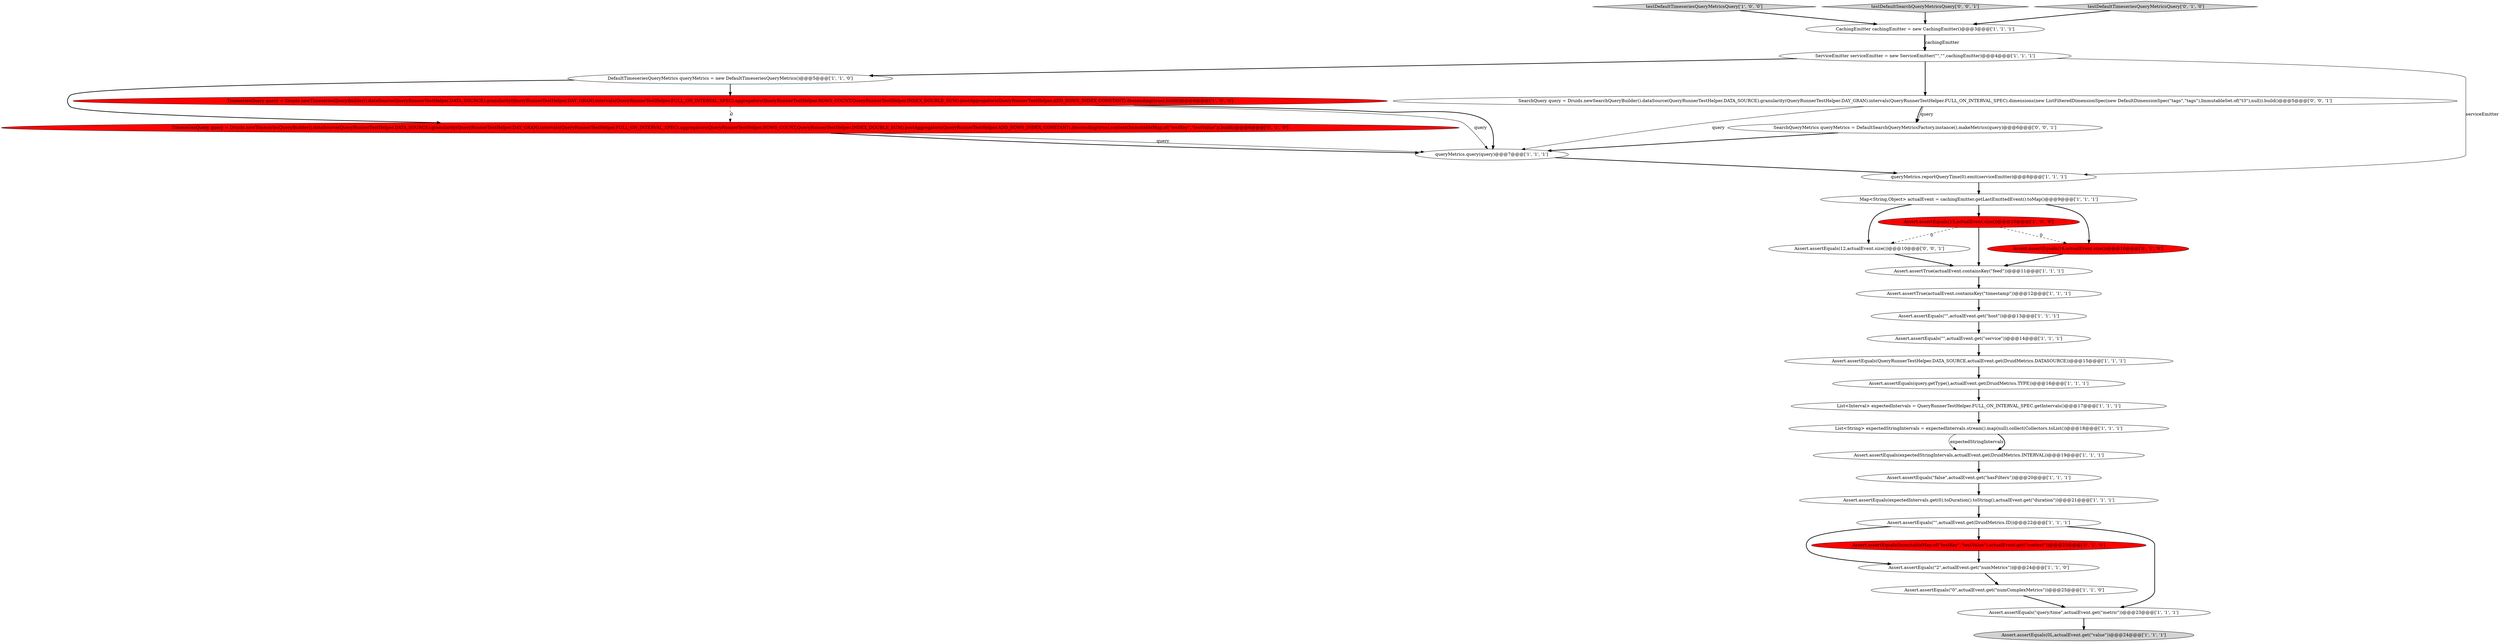 digraph {
28 [style = filled, label = "TimeseriesQuery query = Druids.newTimeseriesQueryBuilder().dataSource(QueryRunnerTestHelper.DATA_SOURCE).granularity(QueryRunnerTestHelper.DAY_GRAN).intervals(QueryRunnerTestHelper.FULL_ON_INTERVAL_SPEC).aggregators(QueryRunnerTestHelper.ROWS_COUNT,QueryRunnerTestHelper.INDEX_DOUBLE_SUM).postAggregators(QueryRunnerTestHelper.ADD_ROWS_INDEX_CONSTANT).descending(true).context(ImmutableMap.of(\"testKey\",\"testValue\")).build()@@@6@@@['0', '1', '0']", fillcolor = red, shape = ellipse image = "AAA1AAABBB2BBB"];
32 [style = filled, label = "Assert.assertEquals(12,actualEvent.size())@@@10@@@['0', '0', '1']", fillcolor = white, shape = ellipse image = "AAA0AAABBB3BBB"];
9 [style = filled, label = "Assert.assertTrue(actualEvent.containsKey(\"timestamp\"))@@@12@@@['1', '1', '1']", fillcolor = white, shape = ellipse image = "AAA0AAABBB1BBB"];
2 [style = filled, label = "Map<String,Object> actualEvent = cachingEmitter.getLastEmittedEvent().toMap()@@@9@@@['1', '1', '1']", fillcolor = white, shape = ellipse image = "AAA0AAABBB1BBB"];
4 [style = filled, label = "Assert.assertEquals(query.getType(),actualEvent.get(DruidMetrics.TYPE))@@@16@@@['1', '1', '1']", fillcolor = white, shape = ellipse image = "AAA0AAABBB1BBB"];
23 [style = filled, label = "Assert.assertEquals(0L,actualEvent.get(\"value\"))@@@24@@@['1', '1', '1']", fillcolor = lightgray, shape = ellipse image = "AAA0AAABBB1BBB"];
21 [style = filled, label = "Assert.assertEquals(\"0\",actualEvent.get(\"numComplexMetrics\"))@@@25@@@['1', '1', '0']", fillcolor = white, shape = ellipse image = "AAA0AAABBB1BBB"];
14 [style = filled, label = "Assert.assertEquals(\"\",actualEvent.get(\"host\"))@@@13@@@['1', '1', '1']", fillcolor = white, shape = ellipse image = "AAA0AAABBB1BBB"];
18 [style = filled, label = "DefaultTimeseriesQueryMetrics queryMetrics = new DefaultTimeseriesQueryMetrics()@@@5@@@['1', '1', '0']", fillcolor = white, shape = ellipse image = "AAA0AAABBB1BBB"];
8 [style = filled, label = "testDefaultTimeseriesQueryMetricsQuery['1', '0', '0']", fillcolor = lightgray, shape = diamond image = "AAA0AAABBB1BBB"];
30 [style = filled, label = "testDefaultSearchQueryMetricsQuery['0', '0', '1']", fillcolor = lightgray, shape = diamond image = "AAA0AAABBB3BBB"];
1 [style = filled, label = "ServiceEmitter serviceEmitter = new ServiceEmitter(\"\",\"\",cachingEmitter)@@@4@@@['1', '1', '1']", fillcolor = white, shape = ellipse image = "AAA0AAABBB1BBB"];
22 [style = filled, label = "Assert.assertEquals(\"2\",actualEvent.get(\"numMetrics\"))@@@24@@@['1', '1', '0']", fillcolor = white, shape = ellipse image = "AAA0AAABBB1BBB"];
26 [style = filled, label = "Assert.assertEquals(16,actualEvent.size())@@@10@@@['0', '1', '0']", fillcolor = red, shape = ellipse image = "AAA1AAABBB2BBB"];
3 [style = filled, label = "queryMetrics.query(query)@@@7@@@['1', '1', '1']", fillcolor = white, shape = ellipse image = "AAA0AAABBB1BBB"];
16 [style = filled, label = "Assert.assertTrue(actualEvent.containsKey(\"feed\"))@@@11@@@['1', '1', '1']", fillcolor = white, shape = ellipse image = "AAA0AAABBB1BBB"];
17 [style = filled, label = "Assert.assertEquals(\"query/time\",actualEvent.get(\"metric\"))@@@23@@@['1', '1', '1']", fillcolor = white, shape = ellipse image = "AAA0AAABBB1BBB"];
5 [style = filled, label = "Assert.assertEquals(QueryRunnerTestHelper.DATA_SOURCE,actualEvent.get(DruidMetrics.DATASOURCE))@@@15@@@['1', '1', '1']", fillcolor = white, shape = ellipse image = "AAA0AAABBB1BBB"];
24 [style = filled, label = "Assert.assertEquals(\"\",actualEvent.get(\"service\"))@@@14@@@['1', '1', '1']", fillcolor = white, shape = ellipse image = "AAA0AAABBB1BBB"];
31 [style = filled, label = "SearchQueryMetrics queryMetrics = DefaultSearchQueryMetricsFactory.instance().makeMetrics(query)@@@6@@@['0', '0', '1']", fillcolor = white, shape = ellipse image = "AAA0AAABBB3BBB"];
27 [style = filled, label = "Assert.assertEquals(ImmutableMap.of(\"testKey\",\"testValue\"),actualEvent.get(\"context\"))@@@23@@@['0', '1', '0']", fillcolor = red, shape = ellipse image = "AAA1AAABBB2BBB"];
10 [style = filled, label = "Assert.assertEquals(expectedIntervals.get(0).toDuration().toString(),actualEvent.get(\"duration\"))@@@21@@@['1', '1', '1']", fillcolor = white, shape = ellipse image = "AAA0AAABBB1BBB"];
19 [style = filled, label = "TimeseriesQuery query = Druids.newTimeseriesQueryBuilder().dataSource(QueryRunnerTestHelper.DATA_SOURCE).granularity(QueryRunnerTestHelper.DAY_GRAN).intervals(QueryRunnerTestHelper.FULL_ON_INTERVAL_SPEC).aggregators(QueryRunnerTestHelper.ROWS_COUNT,QueryRunnerTestHelper.INDEX_DOUBLE_SUM).postAggregators(QueryRunnerTestHelper.ADD_ROWS_INDEX_CONSTANT).descending(true).build()@@@6@@@['1', '0', '0']", fillcolor = red, shape = ellipse image = "AAA1AAABBB1BBB"];
7 [style = filled, label = "Assert.assertEquals(expectedStringIntervals,actualEvent.get(DruidMetrics.INTERVAL))@@@19@@@['1', '1', '1']", fillcolor = white, shape = ellipse image = "AAA0AAABBB1BBB"];
15 [style = filled, label = "queryMetrics.reportQueryTime(0).emit(serviceEmitter)@@@8@@@['1', '1', '1']", fillcolor = white, shape = ellipse image = "AAA0AAABBB1BBB"];
29 [style = filled, label = "SearchQuery query = Druids.newSearchQueryBuilder().dataSource(QueryRunnerTestHelper.DATA_SOURCE).granularity(QueryRunnerTestHelper.DAY_GRAN).intervals(QueryRunnerTestHelper.FULL_ON_INTERVAL_SPEC).dimensions(new ListFilteredDimensionSpec(new DefaultDimensionSpec(\"tags\",\"tags\"),ImmutableSet.of(\"t3\"),null)).build()@@@5@@@['0', '0', '1']", fillcolor = white, shape = ellipse image = "AAA0AAABBB3BBB"];
20 [style = filled, label = "List<Interval> expectedIntervals = QueryRunnerTestHelper.FULL_ON_INTERVAL_SPEC.getIntervals()@@@17@@@['1', '1', '1']", fillcolor = white, shape = ellipse image = "AAA0AAABBB1BBB"];
11 [style = filled, label = "Assert.assertEquals(\"false\",actualEvent.get(\"hasFilters\"))@@@20@@@['1', '1', '1']", fillcolor = white, shape = ellipse image = "AAA0AAABBB1BBB"];
12 [style = filled, label = "Assert.assertEquals(\"\",actualEvent.get(DruidMetrics.ID))@@@22@@@['1', '1', '1']", fillcolor = white, shape = ellipse image = "AAA0AAABBB1BBB"];
13 [style = filled, label = "Assert.assertEquals(15,actualEvent.size())@@@10@@@['1', '0', '0']", fillcolor = red, shape = ellipse image = "AAA1AAABBB1BBB"];
6 [style = filled, label = "List<String> expectedStringIntervals = expectedIntervals.stream().map(null).collect(Collectors.toList())@@@18@@@['1', '1', '1']", fillcolor = white, shape = ellipse image = "AAA0AAABBB1BBB"];
25 [style = filled, label = "testDefaultTimeseriesQueryMetricsQuery['0', '1', '0']", fillcolor = lightgray, shape = diamond image = "AAA0AAABBB2BBB"];
0 [style = filled, label = "CachingEmitter cachingEmitter = new CachingEmitter()@@@3@@@['1', '1', '1']", fillcolor = white, shape = ellipse image = "AAA0AAABBB1BBB"];
25->0 [style = bold, label=""];
14->24 [style = bold, label=""];
28->3 [style = solid, label="query"];
15->2 [style = bold, label=""];
2->26 [style = bold, label=""];
7->11 [style = bold, label=""];
12->22 [style = bold, label=""];
29->31 [style = bold, label=""];
12->17 [style = bold, label=""];
18->19 [style = bold, label=""];
22->21 [style = bold, label=""];
1->18 [style = bold, label=""];
3->15 [style = bold, label=""];
19->3 [style = solid, label="query"];
20->6 [style = bold, label=""];
32->16 [style = bold, label=""];
29->31 [style = solid, label="query"];
27->22 [style = bold, label=""];
13->26 [style = dashed, label="0"];
13->16 [style = bold, label=""];
17->23 [style = bold, label=""];
18->28 [style = bold, label=""];
24->5 [style = bold, label=""];
29->3 [style = solid, label="query"];
2->13 [style = bold, label=""];
13->32 [style = dashed, label="0"];
8->0 [style = bold, label=""];
26->16 [style = bold, label=""];
1->15 [style = solid, label="serviceEmitter"];
11->10 [style = bold, label=""];
10->12 [style = bold, label=""];
0->1 [style = bold, label=""];
19->28 [style = dashed, label="0"];
5->4 [style = bold, label=""];
4->20 [style = bold, label=""];
9->14 [style = bold, label=""];
30->0 [style = bold, label=""];
28->3 [style = bold, label=""];
2->32 [style = bold, label=""];
6->7 [style = solid, label="expectedStringIntervals"];
0->1 [style = solid, label="cachingEmitter"];
1->29 [style = bold, label=""];
6->7 [style = bold, label=""];
31->3 [style = bold, label=""];
19->3 [style = bold, label=""];
21->17 [style = bold, label=""];
12->27 [style = bold, label=""];
16->9 [style = bold, label=""];
}
